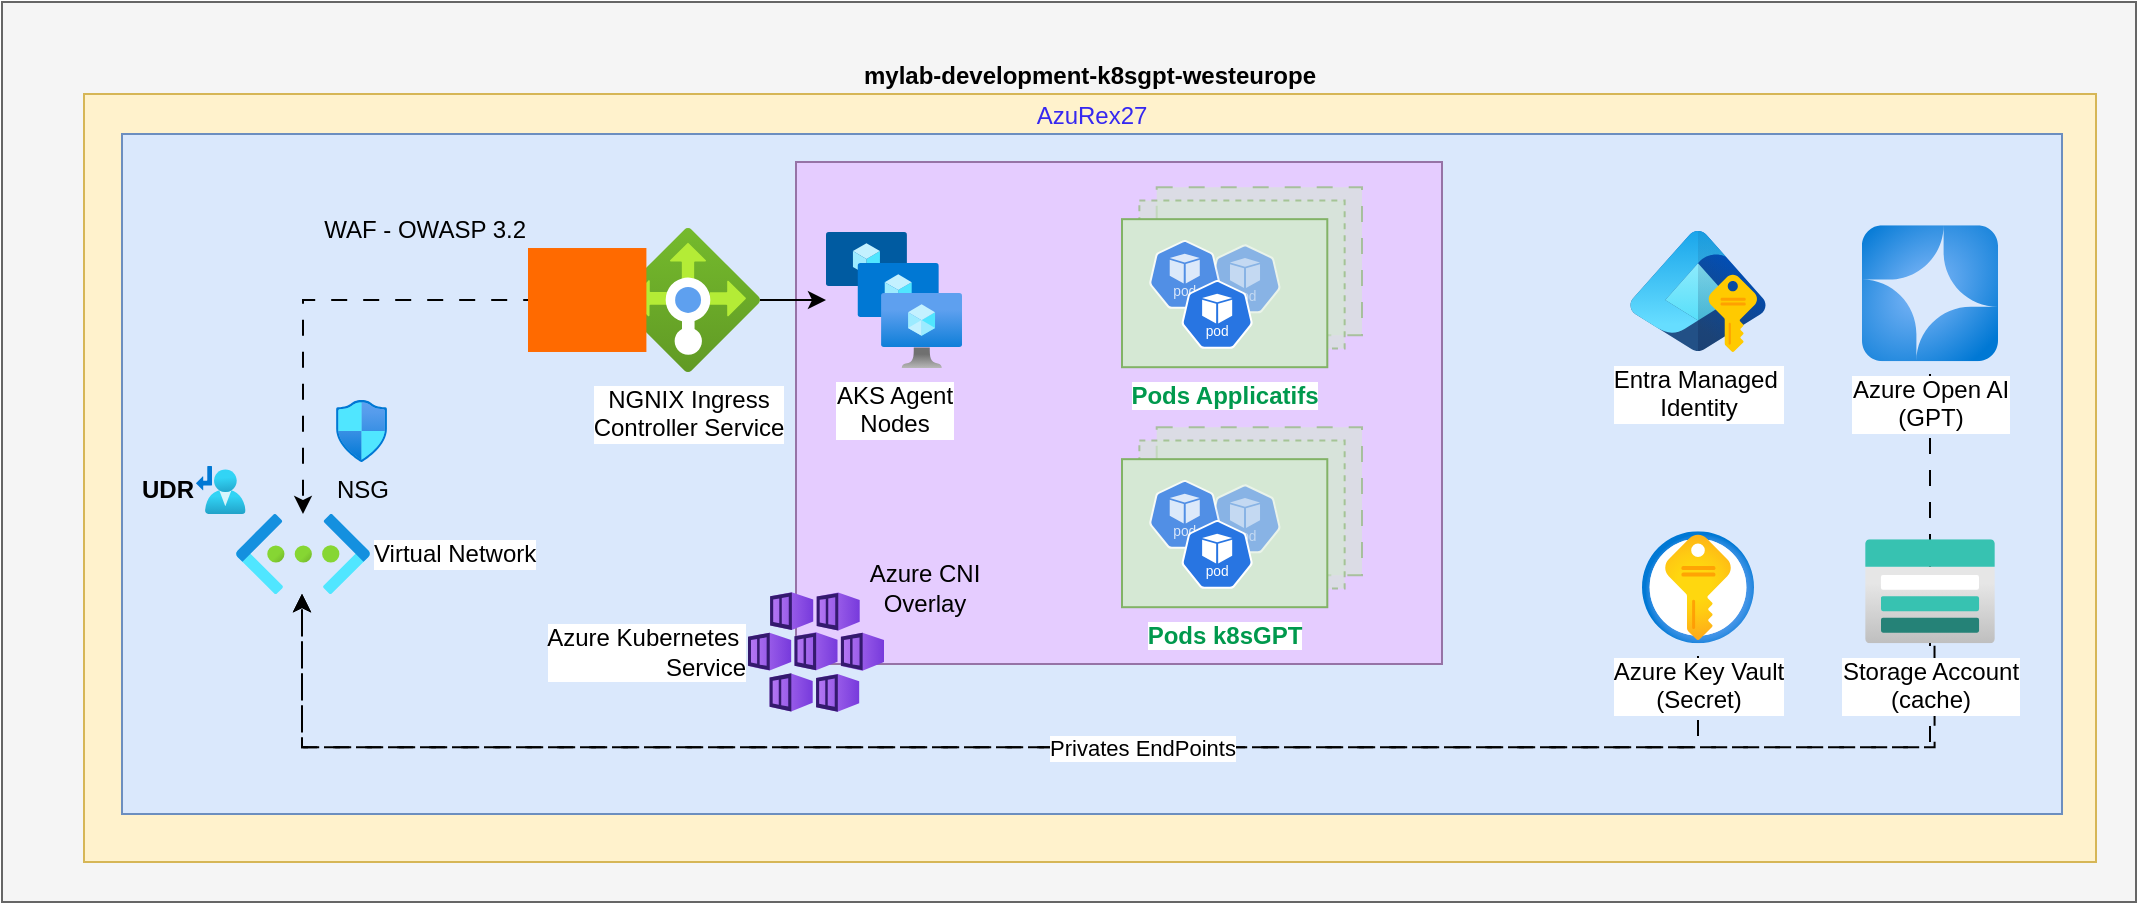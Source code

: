 <mxfile version="28.2.5">
  <diagram name="Page-1" id="K_bPkuX86wny9HBAq6HY">
    <mxGraphModel dx="1426" dy="743" grid="1" gridSize="10" guides="1" tooltips="1" connect="1" arrows="1" fold="1" page="1" pageScale="1" pageWidth="827" pageHeight="1169" math="0" shadow="0">
      <root>
        <mxCell id="0" />
        <mxCell id="1" parent="0" />
        <mxCell id="gHyegaDocdqHqECj0ACo-2" value="" style="rounded=0;whiteSpace=wrap;html=1;fillColor=#f5f5f5;strokeColor=#666666;labelPosition=center;verticalLabelPosition=top;align=center;verticalAlign=bottom;fontColor=#333333;" vertex="1" parent="1">
          <mxGeometry x="70" y="80" width="1067" height="450" as="geometry" />
        </mxCell>
        <mxCell id="gHyegaDocdqHqECj0ACo-3" value="&lt;span style=&quot;font-weight: 700;&quot;&gt;mylab-development-k8sgpt-westeurope&lt;/span&gt;" style="rounded=0;whiteSpace=wrap;html=1;fillColor=#fff2cc;strokeColor=#d6b656;labelPosition=center;verticalLabelPosition=top;align=center;verticalAlign=bottom;" vertex="1" parent="1">
          <mxGeometry x="111" y="126" width="1006" height="384" as="geometry" />
        </mxCell>
        <mxCell id="gHyegaDocdqHqECj0ACo-4" value="AzuRex27" style="rounded=0;whiteSpace=wrap;html=1;fillColor=#dae8fc;strokeColor=#6c8ebf;textShadow=0;shadow=0;labelPosition=center;verticalLabelPosition=top;align=center;verticalAlign=bottom;fontColor=#3628f0;" vertex="1" parent="1">
          <mxGeometry x="130" y="146" width="970" height="340" as="geometry" />
        </mxCell>
        <mxCell id="gHyegaDocdqHqECj0ACo-5" style="edgeStyle=orthogonalEdgeStyle;rounded=0;orthogonalLoop=1;jettySize=auto;html=1;flowAnimation=1;" edge="1" parent="1" source="gHyegaDocdqHqECj0ACo-6" target="gHyegaDocdqHqECj0ACo-8">
          <mxGeometry relative="1" as="geometry" />
        </mxCell>
        <mxCell id="gHyegaDocdqHqECj0ACo-6" value="NGNIX Ingress &lt;br&gt;Controller Service" style="image;aspect=fixed;html=1;points=[];align=center;fontSize=12;image=img/lib/azure2/networking/Load_Balancers.svg;labelBackgroundColor=default;" vertex="1" parent="1">
          <mxGeometry x="377" y="193" width="72" height="72" as="geometry" />
        </mxCell>
        <mxCell id="gHyegaDocdqHqECj0ACo-7" value="WAF - OWASP 3.2" style="points=[];aspect=fixed;html=1;align=right;shadow=0;dashed=0;fillColor=#FF6A00;strokeColor=none;shape=mxgraph.alibaba_cloud.waf_web_application_firewall;labelPosition=left;verticalLabelPosition=top;verticalAlign=bottom;" vertex="1" parent="1">
          <mxGeometry x="333" y="203.01" width="59.2" height="51.98" as="geometry" />
        </mxCell>
        <mxCell id="gHyegaDocdqHqECj0ACo-8" value="Virtual Network" style="image;aspect=fixed;html=1;points=[];align=left;fontSize=12;image=img/lib/azure2/networking/Virtual_Networks.svg;labelBackgroundColor=default;labelPosition=right;verticalLabelPosition=middle;verticalAlign=middle;" vertex="1" parent="1">
          <mxGeometry x="187" y="336" width="67" height="40" as="geometry" />
        </mxCell>
        <mxCell id="gHyegaDocdqHqECj0ACo-9" value="&lt;b&gt;UDR&lt;/b&gt;" style="image;aspect=fixed;html=1;points=[];align=right;fontSize=12;image=img/lib/azure2/networking/Route_Tables.svg;labelBackgroundColor=none;labelPosition=left;verticalLabelPosition=middle;verticalAlign=middle;" vertex="1" parent="1">
          <mxGeometry x="167" y="312" width="24.77" height="24" as="geometry" />
        </mxCell>
        <mxCell id="gHyegaDocdqHqECj0ACo-10" value="" style="rounded=0;whiteSpace=wrap;html=1;fillColor=#E5CCFF;strokeColor=#9673a6;" vertex="1" parent="1">
          <mxGeometry x="467" y="160" width="323" height="251" as="geometry" />
        </mxCell>
        <mxCell id="gHyegaDocdqHqECj0ACo-11" value="NSG" style="image;aspect=fixed;html=1;points=[];align=center;fontSize=12;image=img/lib/azure2/networking/Network_Security_Groups.svg;labelBackgroundColor=none;" vertex="1" parent="1">
          <mxGeometry x="237" y="279" width="25.53" height="31" as="geometry" />
        </mxCell>
        <mxCell id="gHyegaDocdqHqECj0ACo-12" value="Azure Kubernetes&amp;nbsp;&lt;div&gt;Service&lt;/div&gt;" style="image;aspect=fixed;html=1;points=[];align=right;fontSize=12;image=img/lib/azure2/containers/Kubernetes_Services.svg;labelPosition=left;verticalLabelPosition=middle;verticalAlign=middle;" vertex="1" parent="1">
          <mxGeometry x="443" y="375" width="68" height="60" as="geometry" />
        </mxCell>
        <mxCell id="gHyegaDocdqHqECj0ACo-13" value="AKS Agent&lt;br&gt;Nodes" style="image;aspect=fixed;html=1;points=[];align=center;fontSize=12;image=img/lib/azure2/compute/VM_Scale_Sets.svg;labelBackgroundColor=default;" vertex="1" parent="1">
          <mxGeometry x="482" y="195" width="68" height="68" as="geometry" />
        </mxCell>
        <mxCell id="gHyegaDocdqHqECj0ACo-14" value="" style="edgeStyle=orthogonalEdgeStyle;rounded=0;orthogonalLoop=1;jettySize=auto;html=1;" edge="1" parent="1" source="gHyegaDocdqHqECj0ACo-6" target="gHyegaDocdqHqECj0ACo-13">
          <mxGeometry relative="1" as="geometry" />
        </mxCell>
        <mxCell id="gHyegaDocdqHqECj0ACo-15" value="&lt;div&gt;Azure CNI Overlay&lt;/div&gt;" style="text;html=1;align=center;verticalAlign=middle;whiteSpace=wrap;rounded=0;" vertex="1" parent="1">
          <mxGeometry x="500" y="357.6" width="63" height="30" as="geometry" />
        </mxCell>
        <mxCell id="gHyegaDocdqHqECj0ACo-16" value="Entra Managed&amp;nbsp;&lt;div&gt;Identity&lt;/div&gt;" style="image;aspect=fixed;html=1;points=[];align=center;fontSize=12;image=img/lib/azure2/identity/Entra_Managed_Identities.svg;" vertex="1" parent="1">
          <mxGeometry x="884" y="194.55" width="68" height="60.44" as="geometry" />
        </mxCell>
        <mxCell id="gHyegaDocdqHqECj0ACo-17" style="edgeStyle=orthogonalEdgeStyle;rounded=0;orthogonalLoop=1;jettySize=auto;html=1;flowAnimation=1;" edge="1" parent="1" source="gHyegaDocdqHqECj0ACo-18" target="gHyegaDocdqHqECj0ACo-8">
          <mxGeometry relative="1" as="geometry">
            <mxPoint x="849" y="451" as="targetPoint" />
            <Array as="points">
              <mxPoint x="918" y="452.6" />
              <mxPoint x="220" y="452.6" />
            </Array>
          </mxGeometry>
        </mxCell>
        <mxCell id="gHyegaDocdqHqECj0ACo-18" value="Azure Key Vault&lt;br&gt;(Secret)" style="image;aspect=fixed;html=1;points=[];align=center;fontSize=12;image=img/lib/azure2/security/Key_Vaults.svg;labelBackgroundColor=default;" vertex="1" parent="1">
          <mxGeometry x="890" y="344.6" width="56" height="56" as="geometry" />
        </mxCell>
        <mxCell id="gHyegaDocdqHqECj0ACo-19" style="edgeStyle=orthogonalEdgeStyle;rounded=0;orthogonalLoop=1;jettySize=auto;html=1;flowAnimation=1;" edge="1" parent="1" source="gHyegaDocdqHqECj0ACo-36" target="gHyegaDocdqHqECj0ACo-8">
          <mxGeometry relative="1" as="geometry">
            <Array as="points">
              <mxPoint x="1034" y="452.6" />
              <mxPoint x="220" y="452.6" />
            </Array>
          </mxGeometry>
        </mxCell>
        <mxCell id="gHyegaDocdqHqECj0ACo-20" style="edgeStyle=orthogonalEdgeStyle;rounded=0;orthogonalLoop=1;jettySize=auto;html=1;flowAnimation=1;" edge="1" parent="1" target="gHyegaDocdqHqECj0ACo-8">
          <mxGeometry relative="1" as="geometry">
            <Array as="points">
              <mxPoint x="1036" y="452.6" />
              <mxPoint x="220" y="452.6" />
            </Array>
            <mxPoint x="1036.25" y="395.5" as="sourcePoint" />
          </mxGeometry>
        </mxCell>
        <mxCell id="gHyegaDocdqHqECj0ACo-21" value="Privates EndPoints" style="edgeLabel;html=1;align=center;verticalAlign=middle;resizable=0;points=[];" vertex="1" connectable="0" parent="gHyegaDocdqHqECj0ACo-20">
          <mxGeometry x="-0.045" relative="1" as="geometry">
            <mxPoint as="offset" />
          </mxGeometry>
        </mxCell>
        <mxCell id="gHyegaDocdqHqECj0ACo-22" value="" style="group;labelBackgroundColor=none;" vertex="1" connectable="0" parent="1">
          <mxGeometry x="630" y="172.6" width="120" height="90" as="geometry" />
        </mxCell>
        <mxCell id="gHyegaDocdqHqECj0ACo-23" value="&lt;b&gt;&lt;br&gt;&lt;/b&gt;" style="rounded=0;whiteSpace=wrap;html=1;fillColor=#d5e8d4;strokeColor=#82b366;labelPosition=center;verticalLabelPosition=bottom;align=center;verticalAlign=top;fontColor=#00994D;textOpacity=60;opacity=60;dashed=1;dashPattern=8 8;" vertex="1" parent="gHyegaDocdqHqECj0ACo-22">
          <mxGeometry x="17.351" width="102.649" height="74.013" as="geometry" />
        </mxCell>
        <mxCell id="gHyegaDocdqHqECj0ACo-24" value="&lt;b&gt;&lt;br&gt;&lt;/b&gt;" style="rounded=0;whiteSpace=wrap;html=1;fillColor=#d5e8d4;strokeColor=#82b366;labelPosition=center;verticalLabelPosition=bottom;align=center;verticalAlign=top;fontColor=#00994D;textOpacity=60;opacity=60;dashed=1;" vertex="1" parent="gHyegaDocdqHqECj0ACo-22">
          <mxGeometry x="8.676" y="6.654" width="102.649" height="74.013" as="geometry" />
        </mxCell>
        <mxCell id="gHyegaDocdqHqECj0ACo-25" value="&lt;b&gt;Pods Applicatifs&lt;br&gt;&lt;/b&gt;" style="rounded=0;whiteSpace=wrap;html=1;fillColor=#d5e8d4;strokeColor=#82b366;labelPosition=center;verticalLabelPosition=bottom;align=center;verticalAlign=top;fontColor=#00994D;labelBackgroundColor=default;" vertex="1" parent="gHyegaDocdqHqECj0ACo-22">
          <mxGeometry y="15.987" width="102.649" height="74.013" as="geometry" />
        </mxCell>
        <mxCell id="gHyegaDocdqHqECj0ACo-26" value="" style="aspect=fixed;sketch=0;html=1;dashed=0;whitespace=wrap;verticalLabelPosition=bottom;verticalAlign=top;fillColor=#2875E2;strokeColor=#ffffff;points=[[0.005,0.63,0],[0.1,0.2,0],[0.9,0.2,0],[0.5,0,0],[0.995,0.63,0],[0.72,0.99,0],[0.5,1,0],[0.28,0.99,0]];shape=mxgraph.kubernetes.icon2;kubernetesLabel=1;prIcon=pod;opacity=50;" vertex="1" parent="gHyegaDocdqHqECj0ACo-22">
          <mxGeometry x="43.56" y="28.569" width="35.885" height="34.45" as="geometry" />
        </mxCell>
        <mxCell id="gHyegaDocdqHqECj0ACo-27" value="" style="aspect=fixed;sketch=0;html=1;dashed=0;whitespace=wrap;verticalLabelPosition=bottom;verticalAlign=top;fillColor=#2875E2;strokeColor=#ffffff;points=[[0.005,0.63,0],[0.1,0.2,0],[0.9,0.2,0],[0.5,0,0],[0.995,0.63,0],[0.72,0.99,0],[0.5,1,0],[0.28,0.99,0]];shape=mxgraph.kubernetes.icon2;kubernetesLabel=1;prIcon=pod;opacity=80;" vertex="1" parent="gHyegaDocdqHqECj0ACo-22">
          <mxGeometry x="13.43" y="26.349" width="35.885" height="34.45" as="geometry" />
        </mxCell>
        <mxCell id="gHyegaDocdqHqECj0ACo-28" value="" style="aspect=fixed;sketch=0;html=1;dashed=0;whitespace=wrap;verticalLabelPosition=bottom;verticalAlign=top;fillColor=#2875E2;strokeColor=#ffffff;points=[[0.005,0.63,0],[0.1,0.2,0],[0.9,0.2,0],[0.5,0,0],[0.995,0.63,0],[0.72,0.99,0],[0.5,1,0],[0.28,0.99,0]];shape=mxgraph.kubernetes.icon2;kubernetesLabel=1;prIcon=pod" vertex="1" parent="gHyegaDocdqHqECj0ACo-22">
          <mxGeometry x="29.636" y="46.332" width="35.885" height="34.45" as="geometry" />
        </mxCell>
        <mxCell id="gHyegaDocdqHqECj0ACo-29" value="" style="group;labelBackgroundColor=default;" vertex="1" connectable="0" parent="1">
          <mxGeometry x="630" y="292.6" width="120" height="90" as="geometry" />
        </mxCell>
        <mxCell id="gHyegaDocdqHqECj0ACo-30" value="&lt;b&gt;&lt;br&gt;&lt;/b&gt;" style="rounded=0;whiteSpace=wrap;html=1;fillColor=#d5e8d4;strokeColor=#82b366;labelPosition=center;verticalLabelPosition=bottom;align=center;verticalAlign=top;fontColor=#00994D;textOpacity=60;opacity=60;dashed=1;dashPattern=8 8;" vertex="1" parent="gHyegaDocdqHqECj0ACo-29">
          <mxGeometry x="17.351" width="102.649" height="74.013" as="geometry" />
        </mxCell>
        <mxCell id="gHyegaDocdqHqECj0ACo-31" value="&lt;b&gt;&lt;br&gt;&lt;/b&gt;" style="rounded=0;whiteSpace=wrap;html=1;fillColor=#d5e8d4;strokeColor=#82b366;labelPosition=center;verticalLabelPosition=bottom;align=center;verticalAlign=top;fontColor=#00994D;textOpacity=60;opacity=60;dashed=1;" vertex="1" parent="gHyegaDocdqHqECj0ACo-29">
          <mxGeometry x="8.676" y="6.654" width="102.649" height="74.013" as="geometry" />
        </mxCell>
        <mxCell id="gHyegaDocdqHqECj0ACo-32" value="&lt;b&gt;Pods k8sGPT&lt;br&gt;&lt;/b&gt;" style="rounded=0;whiteSpace=wrap;html=1;fillColor=#d5e8d4;strokeColor=#82b366;labelPosition=center;verticalLabelPosition=bottom;align=center;verticalAlign=top;fontColor=#00994D;labelBackgroundColor=default;" vertex="1" parent="gHyegaDocdqHqECj0ACo-29">
          <mxGeometry y="15.987" width="102.649" height="74.013" as="geometry" />
        </mxCell>
        <mxCell id="gHyegaDocdqHqECj0ACo-33" value="" style="aspect=fixed;sketch=0;html=1;dashed=0;whitespace=wrap;verticalLabelPosition=bottom;verticalAlign=top;fillColor=#2875E2;strokeColor=#ffffff;points=[[0.005,0.63,0],[0.1,0.2,0],[0.9,0.2,0],[0.5,0,0],[0.995,0.63,0],[0.72,0.99,0],[0.5,1,0],[0.28,0.99,0]];shape=mxgraph.kubernetes.icon2;kubernetesLabel=1;prIcon=pod;opacity=50;" vertex="1" parent="gHyegaDocdqHqECj0ACo-29">
          <mxGeometry x="43.56" y="28.569" width="35.885" height="34.45" as="geometry" />
        </mxCell>
        <mxCell id="gHyegaDocdqHqECj0ACo-34" value="" style="aspect=fixed;sketch=0;html=1;dashed=0;whitespace=wrap;verticalLabelPosition=bottom;verticalAlign=top;fillColor=#2875E2;strokeColor=#ffffff;points=[[0.005,0.63,0],[0.1,0.2,0],[0.9,0.2,0],[0.5,0,0],[0.995,0.63,0],[0.72,0.99,0],[0.5,1,0],[0.28,0.99,0]];shape=mxgraph.kubernetes.icon2;kubernetesLabel=1;prIcon=pod;opacity=80;" vertex="1" parent="gHyegaDocdqHqECj0ACo-29">
          <mxGeometry x="13.43" y="26.349" width="35.885" height="34.45" as="geometry" />
        </mxCell>
        <mxCell id="gHyegaDocdqHqECj0ACo-35" value="" style="aspect=fixed;sketch=0;html=1;dashed=0;whitespace=wrap;verticalLabelPosition=bottom;verticalAlign=top;fillColor=#2875E2;strokeColor=#ffffff;points=[[0.005,0.63,0],[0.1,0.2,0],[0.9,0.2,0],[0.5,0,0],[0.995,0.63,0],[0.72,0.99,0],[0.5,1,0],[0.28,0.99,0]];shape=mxgraph.kubernetes.icon2;kubernetesLabel=1;prIcon=pod" vertex="1" parent="gHyegaDocdqHqECj0ACo-29">
          <mxGeometry x="29.636" y="46.332" width="35.885" height="34.45" as="geometry" />
        </mxCell>
        <mxCell id="gHyegaDocdqHqECj0ACo-36" value="Azure Open AI&lt;div&gt;(GPT)&lt;/div&gt;" style="image;aspect=fixed;html=1;points=[];align=center;fontSize=12;image=img/lib/azure2/ai_machine_learning/Azure_OpenAI.svg;" vertex="1" parent="1">
          <mxGeometry x="1000" y="191.6" width="68" height="68" as="geometry" />
        </mxCell>
        <mxCell id="gHyegaDocdqHqECj0ACo-37" value="Storage Account&lt;div&gt;(cache)&lt;/div&gt;" style="image;aspect=fixed;html=1;points=[];align=center;fontSize=12;image=img/lib/azure2/storage/Storage_Accounts.svg;" vertex="1" parent="1">
          <mxGeometry x="1001.5" y="348.6" width="65" height="52" as="geometry" />
        </mxCell>
      </root>
    </mxGraphModel>
  </diagram>
</mxfile>
